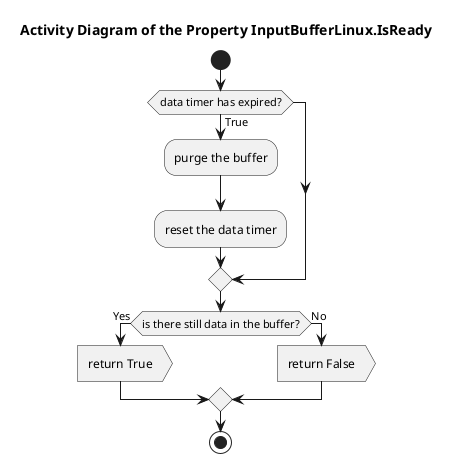 @startuml sudoku_ui_cli_keystroke_linux_inputbufferlinux_isready

title Activity Diagram of the Property InputBufferLinux.IsReady

start

if (data timer has expired?) then (True)
    :purge the buffer;
    
    :reset the data timer;
endif

if (is there still data in the buffer?) then (Yes)
    :return True>
else (No)
    :return False>
endif

stop

@enduml